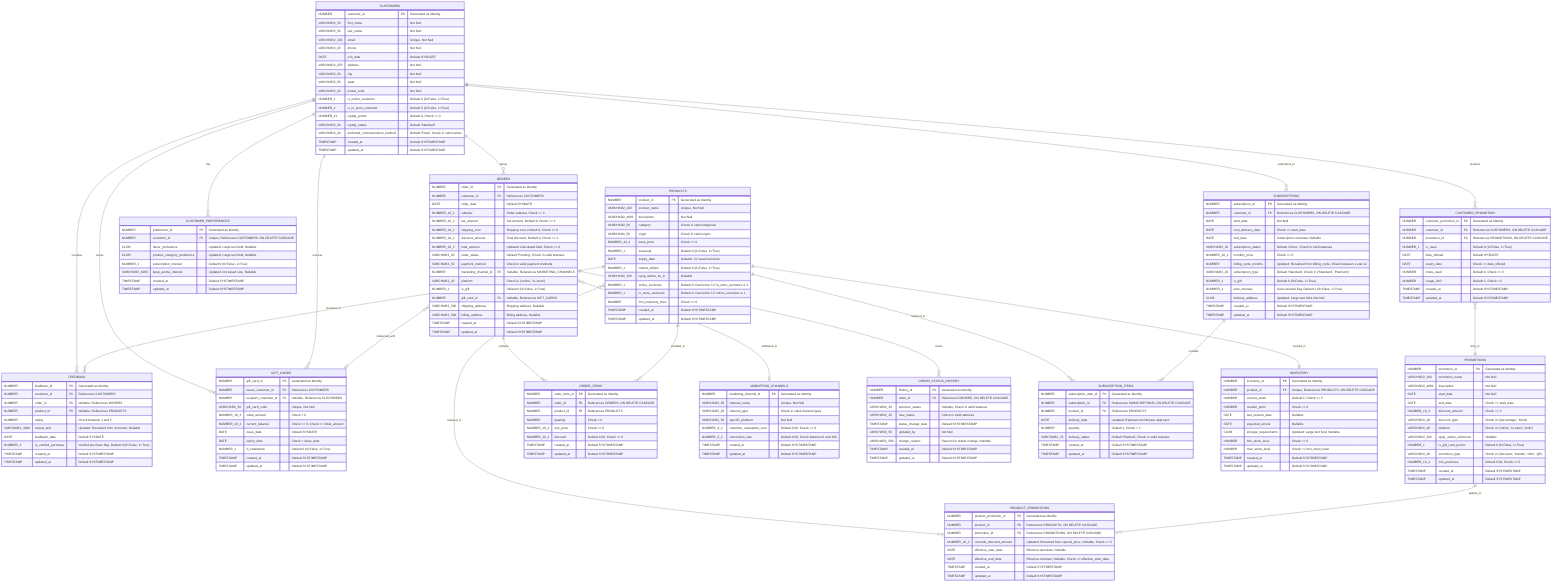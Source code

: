 erDiagram
    CUSTOMERS ||--o{ ORDERS : places
    CUSTOMERS ||--o{ SUBSCRIPTIONS : subscribes_to
    CUSTOMERS ||--o{ CUSTOMER_PREFERENCES : has
    CUSTOMERS ||--o{ FEEDBACK : provides
    CUSTOMERS ||--o{ CUSTOMER_PROMOTION : receives
    CUSTOMERS ||--o{ GIFT_CARDS : issues
    CUSTOMERS ||--o{ GIFT_CARDS : receives
    
    CUSTOMER_PROMOTION }o--|| PROMOTIONS : links_to

    ORDERS ||--|{ ORDER_ITEMS : contains
    ORDERS }o--o| MARKETING_CHANNELS : attributed_to
    ORDERS ||--o{ ORDER_STATUS_HISTORY : tracks
    ORDERS }o--o| GIFT_CARDS : redeemed_with

    PRODUCTS ||--o{ ORDER_ITEMS : included_in
    PRODUCTS ||--o{ SUBSCRIPTION_ITEMS : featured_in
    PRODUCTS ||--|| INVENTORY : tracked_in
    PRODUCTS }o--o{ PRODUCT_PROMOTIONS : featured_in
    PRODUCTS ||--o{ FEEDBACK : reviewed_in

    SUBSCRIPTIONS ||--|{ SUBSCRIPTION_ITEMS : includes
    
    PROMOTIONS ||--o{ PRODUCT_PROMOTIONS : applies_to
    
    CUSTOMERS {
        NUMBER customer_id PK "Generated as Identity"
        VARCHAR2_50 first_name "Not Null"
        VARCHAR2_50 last_name "Not Null"
        VARCHAR2_100 email "Unique, Not Null"
        VARCHAR2_20 phone "Not Null"
        DATE join_date "Default SYSDATE"
        VARCHAR2_255 address "Not Null"
        VARCHAR2_50 city "Not Null"
        VARCHAR2_50 state "Not Null"
        VARCHAR2_20 postal_code "Not Null"
        NUMBER_1 is_online_customer "Default 0 (0=False, 1=True)"
        NUMBER_1 is_in_store_customer "Default 0 (0=False, 1=True)"
        NUMBER_10 loyalty_points "Default 0, Check >= 0"
        VARCHAR2_20 loyalty_status "Default 'Standard'"
        VARCHAR2_20 preferred_communication_method "Default 'Email', Check in valid values"
        TIMESTAMP created_at "Default SYSTIMESTAMP"
        TIMESTAMP updated_at "Default SYSTIMESTAMP"
    }

    ORDERS {
        NUMBER order_id PK "Generated as Identity"
        NUMBER customer_id FK "References CUSTOMERS"
        DATE order_date "Default SYSDATE"
        NUMBER_10_2 subtotal "Order subtotal, Check >= 0"
        NUMBER_10_2 tax_amount "Tax amount, Default 0, Check >= 0"
        NUMBER_10_2 shipping_cost "Shipping cost, Default 0, Check >= 0"
        NUMBER_10_2 discount_amount "Total discount, Default 0, Check >= 0"
        NUMBER_10_2 total_amount "Updated: Calculated field, Check >= 0"
        VARCHAR2_20 order_status "Default 'Pending', Check in valid statuses"
        VARCHAR2_50 payment_method "Check in valid payment methods"
        NUMBER marketing_channel_id FK "Nullable, References MARKETING_CHANNELS"
        VARCHAR2_20 platform "Check in ('online', 'in-store')"
        NUMBER_1 is_gift "Default 0 (0=False, 1=True)"
        NUMBER gift_card_id FK "Nullable, References GIFT_CARDS"
        VARCHAR2_500 shipping_address "Shipping address, Nullable"
        VARCHAR2_500 billing_address "Billing address, Nullable"
        TIMESTAMP created_at "Default SYSTIMESTAMP"
        TIMESTAMP updated_at "Default SYSTIMESTAMP"
    }

    ORDER_STATUS_HISTORY {
        NUMBER history_id PK "Generated as Identity"
        NUMBER order_id FK "References ORDERS, ON DELETE CASCADE"
        VARCHAR2_20 previous_status "Nullable, Check in valid statuses"
        VARCHAR2_20 new_status "Check in valid statuses"
        TIMESTAMP status_change_date "Default SYSTIMESTAMP"
        VARCHAR2_50 updated_by "Not Null"
        VARCHAR2_500 change_reason "Reason for status change, Nullable"
        TIMESTAMP created_at "Default SYSTIMESTAMP"
        TIMESTAMP updated_at "Default SYSTIMESTAMP"
    }

    ORDER_ITEMS {
        NUMBER order_item_id PK "Generated as Identity"
        NUMBER order_id FK "References ORDERS, ON DELETE CASCADE"
        NUMBER product_id FK "References PRODUCTS"
        NUMBER quantity "Check > 0"
        NUMBER_10_2 unit_price "Check >= 0"
        NUMBER_10_2 discount "Default 0.00, Check >= 0"
        TIMESTAMP created_at "Default SYSTIMESTAMP"
        TIMESTAMP updated_at "Default SYSTIMESTAMP"
    }

    PRODUCTS {
        NUMBER product_id PK "Generated as Identity"
        VARCHAR2_100 product_name "Unique, Not Null"
        VARCHAR2_4000 description "Not Null"
        VARCHAR2_50 category "Check in valid categories"
        VARCHAR2_50 origin "Check in valid origins"
        NUMBER_10_2 base_price "Check >= 0"
        NUMBER_1 seasonal "Default 0 (0=False, 1=True)"
        DATE expiry_date "Nullable, for seasonal items"
        NUMBER_1 limited_edition "Default 0 (0=False, 1=True)"
        VARCHAR2_100 kpop_anime_tie_in "Nullable"
        NUMBER_1 online_exclusive "Default 0, Cannot be 1 if in_store_exclusive is 1"
        NUMBER_1 in_store_exclusive "Default 0, Cannot be 1 if online_exclusive is 1"
        NUMBER min_inventory_level "Check >= 0"
        TIMESTAMP created_at "Default SYSTIMESTAMP"
        TIMESTAMP updated_at "Default SYSTIMESTAMP"
    }

    INVENTORY {
        NUMBER inventory_id PK "Generated as Identity"
        NUMBER product_id FK "Unique, References PRODUCTS, ON DELETE CASCADE"
        NUMBER current_stock "Default 0, Check >= 0"
        NUMBER reorder_point "Check >= 0"
        DATE last_restock_date "Nullable"
        DATE expected_arrival "Nullable"
        CLOB storage_requirements "Updated: Large text field, Nullable"
        NUMBER min_stock_level "Check >= 0"
        NUMBER max_stock_level "Check >= min_stock_level"
        TIMESTAMP created_at "Default SYSTIMESTAMP"
        TIMESTAMP updated_at "Default SYSTIMESTAMP"
    }

    MARKETING_CHANNELS {
        NUMBER marketing_channel_id PK "Generated as Identity"
        VARCHAR2_50 channel_name "Unique, Not Null"
        VARCHAR2_20 channel_type "Check in valid channel types"
        VARCHAR2_50 specific_platform "Not Null"
        NUMBER_8_2 customer_acquisition_cost "Default 0.00, Check >= 0"
        NUMBER_5_2 conversion_rate "Default 0.00, Check between 0 and 100"
        TIMESTAMP created_at "Default SYSTIMESTAMP"
        TIMESTAMP updated_at "Default SYSTIMESTAMP"
    }

    SUBSCRIPTIONS {
        NUMBER subscription_id PK "Generated as Identity"
        NUMBER customer_id FK "References CUSTOMERS, ON DELETE CASCADE"
        DATE start_date "Not Null"
        DATE next_delivery_date "Check >= start_date"
        DATE end_date "Subscription end date, Nullable"
        VARCHAR2_20 subscription_status "Default 'Active', Check in valid statuses"
        NUMBER_10_2 monthly_price "Check >= 0"
        NUMBER billing_cycle_months "Updated: Renamed from billing_cycle, Check between 1 and 12"
        VARCHAR2_20 subscription_type "Default 'Standard', Check in ('Standard', 'Premium')"
        NUMBER_1 is_gift "Default 0 (0=False, 1=True)"
        NUMBER_1 auto_renewal "Auto-renewal flag, Default 1 (0=False, 1=True)"
        CLOB delivery_address "Updated: Large text field, Not Null"
        TIMESTAMP created_at "Default SYSTIMESTAMP"
        TIMESTAMP updated_at "Default SYSTIMESTAMP"
    }

    SUBSCRIPTION_ITEMS {
        NUMBER subscription_item_id PK "Generated as Identity"
        NUMBER subscription_id FK "References SUBSCRIPTIONS, ON DELETE CASCADE"
        NUMBER product_id FK "References PRODUCTS"
        DATE delivery_date "Updated: Replaces month/year approach"
        NUMBER quantity "Default 1, Check > 0"
        VARCHAR2_20 delivery_status "Default 'Planned', Check in valid statuses"
        TIMESTAMP created_at "Default SYSTIMESTAMP"
        TIMESTAMP updated_at "Default SYSTIMESTAMP"
    }

    PROMOTIONS {
        NUMBER promotion_id PK "Generated as Identity"
        VARCHAR2_100 promotion_name "Not Null"
        VARCHAR2_4000 description "Not Null"
        DATE start_date "Not Null"
        DATE end_date "Check >= start_date"
        NUMBER_10_2 discount_amount "Check >= 0"
        VARCHAR2_20 discount_type "Check in ('percentage', 'fixed')"
        VARCHAR2_20 platform "Check in ('online', 'in-store', 'both')"
        VARCHAR2_100 kpop_anime_reference "Nullable"
        NUMBER_1 is_gift_card_promo "Default 0 (0=False, 1=True)"
        VARCHAR2_20 promotion_type "Check in ('discount', 'bundle', 'offer', 'gift')"
        NUMBER_10_2 min_purchase "Default 0.00, Check >= 0"
        TIMESTAMP created_at "Default SYSTIMESTAMP"
        TIMESTAMP updated_at "Default SYSTIMESTAMP"
    }

    CUSTOMER_PROMOTION {
        NUMBER customer_promotion_id PK "Generated as Identity"
        NUMBER customer_id FK "References CUSTOMERS, ON DELETE CASCADE"
        NUMBER promotion_id FK "References PROMOTIONS, ON DELETE CASCADE"
        NUMBER_1 is_used "Default 0 (0=False, 1=True)"
        DATE date_offered "Default SYSDATE"
        DATE expiry_date "Check >= date_offered"
        NUMBER times_used "Default 0, Check >= 0"
        NUMBER usage_limit "Default 1, Check > 0"
        TIMESTAMP created_at "Default SYSTIMESTAMP"
        TIMESTAMP updated_at "Default SYSTIMESTAMP"
    }

    PRODUCT_PROMOTIONS {
        NUMBER product_promotion_id PK "Generated as Identity"
        NUMBER product_id FK "References PRODUCTS, ON DELETE CASCADE"
        NUMBER promotion_id FK "References PROMOTIONS, ON DELETE CASCADE"
        NUMBER_10_2 override_discount_amount "Updated: Renamed from special_price, Nullable, Check >= 0"
        DATE effective_start_date "Effective start date, Nullable"
        DATE effective_end_date "Effective end date, Nullable, Check >= effective_start_date"
        TIMESTAMP created_at "Default SYSTIMESTAMP"
        TIMESTAMP updated_at "Default SYSTIMESTAMP"
    }

    CUSTOMER_PREFERENCES {
        NUMBER preference_id PK "Generated as Identity"
        NUMBER customer_id FK "Unique, References CUSTOMERS, ON DELETE CASCADE"
        CLOB flavor_preference "Updated: Large text field, Nullable"
        CLOB product_category_preference "Updated: Large text field, Nullable"
        NUMBER_1 subscription_interest "Default 0 (0=False, 1=True)"
        VARCHAR2_1000 kpop_anime_interest "Updated: Increased size, Nullable"
        TIMESTAMP created_at "Default SYSTIMESTAMP"
        TIMESTAMP updated_at "Default SYSTIMESTAMP"
    }

    FEEDBACK {
        NUMBER feedback_id PK "Generated as Identity"
        NUMBER customer_id FK "References CUSTOMERS"
        NUMBER order_id FK "Nullable, References ORDERS"
        NUMBER product_id FK "Nullable, References PRODUCTS"
        NUMBER rating "Check between 1 and 5"
        VARCHAR2_4000 review_text "Updated: Renamed from comment, Nullable"
        DATE feedback_date "Default SYSDATE"
        NUMBER_1 is_verified_purchase "Verified purchase flag, Default 0 (0=False, 1=True)"
        TIMESTAMP created_at "Default SYSTIMESTAMP"
        TIMESTAMP updated_at "Default SYSTIMESTAMP"
    }

    GIFT_CARDS {
        NUMBER gift_card_id PK "Generated as Identity"
        NUMBER issuer_customer_id FK "References CUSTOMERS"
        NUMBER recipient_customer_id FK "Nullable, References CUSTOMERS"
        VARCHAR2_50 gift_card_code "Unique, Not Null"
        NUMBER_10_2 initial_amount "Check > 0"
        NUMBER_10_2 current_balance "Check >= 0, Check <= initial_amount"
        DATE issue_date "Default SYSDATE"
        DATE expiry_date "Check > issue_date"
        NUMBER_1 is_redeemed "Default 0 (0=False, 1=True)"
        TIMESTAMP created_at "Default SYSTIMESTAMP"
        TIMESTAMP updated_at "Default SYSTIMESTAMP"
    }